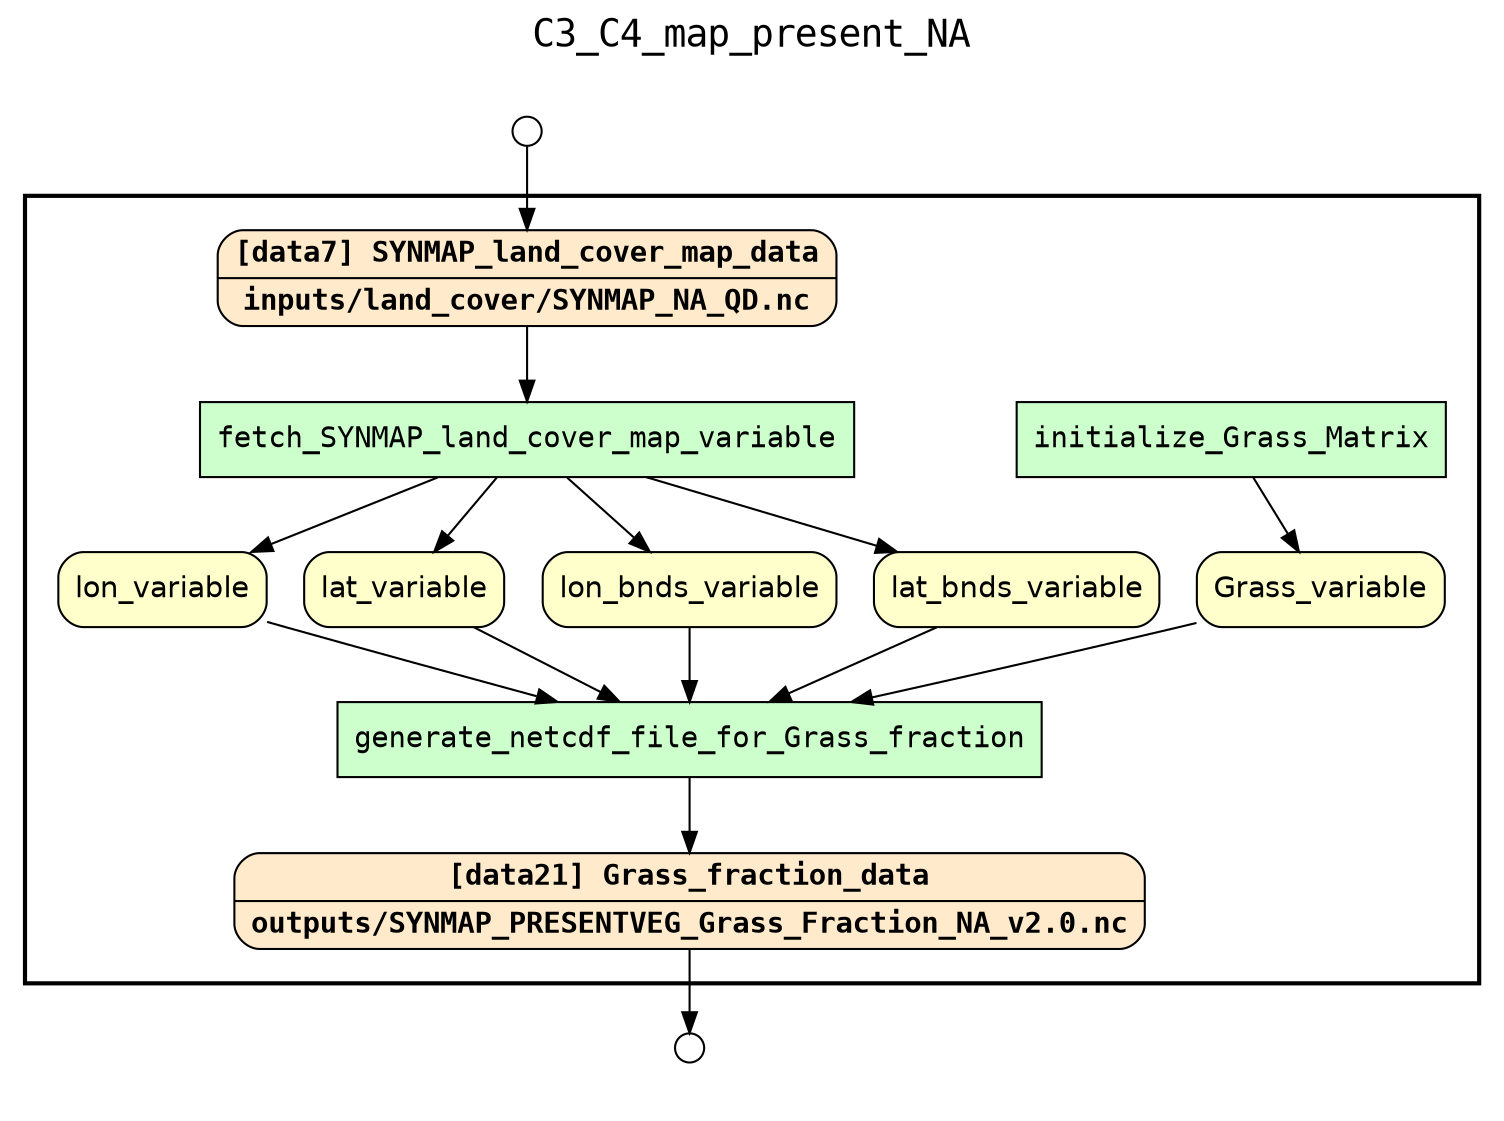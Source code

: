 
digraph yw_data_view {
rankdir=TB
fontname=Courier; fontsize=18; labelloc=t
label="C3_C4_map_present_NA"
subgraph cluster_workflow { label=""; color=black; penwidth=2
subgraph cluster_workflow_inner { label=""; color=white
node[shape=box style="filled" fillcolor="#CCFFCC" peripheries=1 fontname=Courier]
initialize_Grass_Matrix
fetch_SYNMAP_land_cover_map_variable
generate_netcdf_file_for_Grass_fraction
node[shape=box style="filled" fillcolor="#CCFFCC" peripheries=1 fontname=Courier]
node[shape=box style="rounded,filled" fillcolor="#FFFFCC" peripheries=1 fontname=Helvetica]
lon_variable
lat_variable
lon_bnds_variable
lat_bnds_variable
Grass_variable
node[shape=box style="rounded,filled" fillcolor="#FFEACC" peripheries=1 fontname="Courier-Bold"]
SYNMAP_land_cover_map_data[shape=record rankdir=LR label="{<f0> [data7] SYNMAP_land_cover_map_data |<f1>inputs/land_cover/SYNMAP_NA_QD.nc
}"]
node[shape=box style="rounded,filled" fillcolor="#FFEACC" peripheries=1 fontname="Courier-Bold"]
Grass_fraction_data[shape=record rankdir=LR label="{<f0> [data21] Grass_fraction_data |<f1>outputs/SYNMAP_PRESENTVEG_Grass_Fraction_NA_v2.0.nc
}"]
node[shape=box style="rounded,filled" fillcolor="#FFFFFF" peripheries=1 fontname=Helvetica]
}}
subgraph cluster_inflows { label=""; color=white; penwidth=2
subgraph cluster_inflows_inner { label=""; color=white
node[shape=circle fillcolor="#FFFFFF" peripheries=1 width=0.2]
SYNMAP_land_cover_map_data_inflow [label=""]
}}
subgraph cluster_outflows { label=""; color=white; penwidth=2
subgraph cluster_outflows_inner { label=""; color=white
node[shape=circle fillcolor="#FFFFFF" peripheries=1 width=0.2]
Grass_fraction_data_outflow [label=""]
}}
Grass_variable -> generate_netcdf_file_for_Grass_fraction
lat_bnds_variable -> generate_netcdf_file_for_Grass_fraction
lon_bnds_variable -> generate_netcdf_file_for_Grass_fraction
lat_variable -> generate_netcdf_file_for_Grass_fraction
lon_variable -> generate_netcdf_file_for_Grass_fraction
SYNMAP_land_cover_map_data -> fetch_SYNMAP_land_cover_map_variable
fetch_SYNMAP_land_cover_map_variable -> lon_variable
fetch_SYNMAP_land_cover_map_variable -> lat_variable
fetch_SYNMAP_land_cover_map_variable -> lon_bnds_variable
fetch_SYNMAP_land_cover_map_variable -> lat_bnds_variable
initialize_Grass_Matrix -> Grass_variable
generate_netcdf_file_for_Grass_fraction -> Grass_fraction_data
SYNMAP_land_cover_map_data_inflow -> SYNMAP_land_cover_map_data
Grass_fraction_data -> Grass_fraction_data_outflow
}

